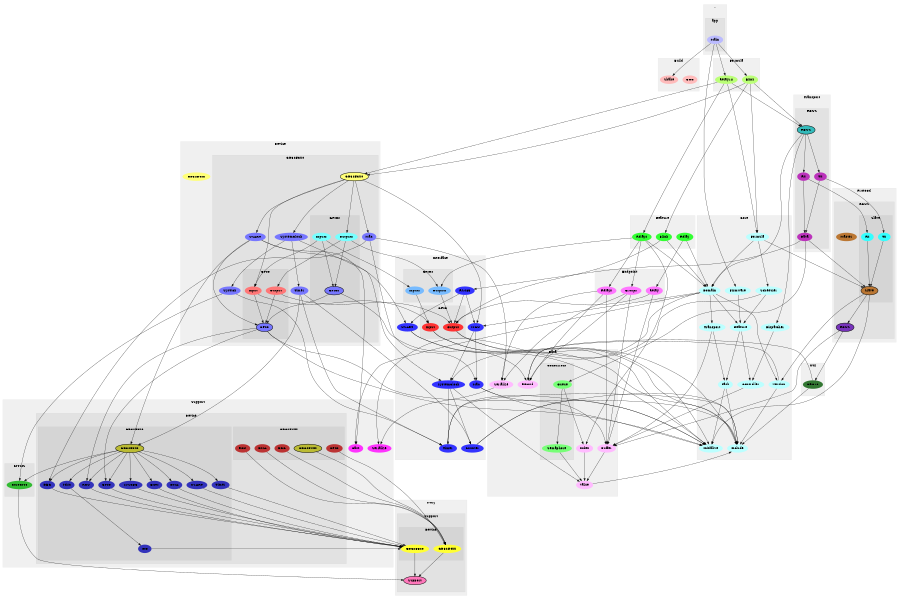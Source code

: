 digraph G {
size="6,4";
ratio="fill";
subgraph cluster_0 {
label=".";
color="#0000000F";
style="filled";
subgraph cluster_1 {
label="app";
color="#0000000F";
style="filled";
u0[label="Main",style="filled",fillcolor="#bbbbff",penwidth="0"];

}

}
subgraph cluster_2 {
label="Build";
color="#0000000F";
style="filled";
u3[label="GCC",style="filled",fillcolor="#ffbbbb",penwidth="0"];
u4[label="Shake",style="filled",fillcolor="#ffbbbb",penwidth="0"];

}
subgraph cluster_3 {
label="Core";
color="#0000000F";
style="filled";
u5[label="Include",style="filled",fillcolor="#bbffff",penwidth="0"];
u6[label="Scheduler",style="filled",fillcolor="#bbffff",penwidth="0"];
u7[label="Firmware",style="filled",fillcolor="#bbffff",penwidth="0"];
u8[label="Initialize",style="filled",fillcolor="#bbffff",penwidth="0"];
u9[label="Transport",style="filled",fillcolor="#bbffff",penwidth="0"];
u10[label="Formula",style="filled",fillcolor="#bbffff",penwidth="0"];
u11[label="Domain",style="filled",fillcolor="#bbffff",penwidth="0"];
u12[label="Version",style="filled",fillcolor="#bbffff",penwidth="0"];
u13[label="Controller",style="filled",fillcolor="#bbffff",penwidth="0"];
u14[label="Task",style="filled",fillcolor="#bbffff",penwidth="0"];
u15[label="Dispatcher",style="filled",fillcolor="#bbffff",penwidth="0"];
u16[label="Feature",style="filled",fillcolor="#bbffff",penwidth="0"];

}
subgraph cluster_4 {
label="Data";
color="#0000000F";
style="filled";
u17[label="Record",style="filled",fillcolor="#ffbbff",penwidth="0"];
u18[label="Buffer",style="filled",fillcolor="#ffbbff",penwidth="0"];
u19[label="Value",style="filled",fillcolor="#ffbbff",penwidth="0"];
u20[label="Index",style="filled",fillcolor="#ffbbff",penwidth="0"];
u23[label="Serialize",style="filled",fillcolor="#ffbbff",penwidth="0"];
subgraph cluster_5 {
label="Concurrent";
color="#0000000F";
style="filled";
u21[label="Queue",style="filled",fillcolor="#77ff77",penwidth="0"];
u22[label="Semaphore",style="filled",fillcolor="#77ff77",penwidth="0"];

}

}
subgraph cluster_6 {
label="Device";
color="#0000000F";
style="filled";
u24[label="GD32F4xx",style="filled",fillcolor="#ffff77",penwidth="0"];
subgraph cluster_7 {
label="GD32F3x0";
color="#0000000F";
style="filled";
u36[label="GD32F3x0",style="filled,bold",fillcolor="#ffff77"];
u26[label="Mac",style="filled",fillcolor="#7777ff",penwidth="0"];
u30[label="SysTick",style="filled",fillcolor="#7777ff",penwidth="0"];
u31[label="SystemClock",style="filled",fillcolor="#7777ff",penwidth="0"];
u34[label="USART",style="filled",fillcolor="#7777ff",penwidth="0"];
u35[label="Timer",style="filled",fillcolor="#7777ff",penwidth="0"];
subgraph cluster_8 {
label="GPIO";
color="#0000000F";
style="filled";
u25[label="GPIO",style="filled,bold",fillcolor="#7777ff"];
u32[label="Input",style="filled",fillcolor="#ff7777",penwidth="0"];
u33[label="Output",style="filled",fillcolor="#ff7777",penwidth="0"];

}
subgraph cluster_9 {
label="GPIOs";
color="#0000000F";
style="filled";
u29[label="GPIOs",style="filled,bold",fillcolor="#7777ff"];
u27[label="Inputs",style="filled",fillcolor="#77ffff",penwidth="0"];
u28[label="Outputs",style="filled",fillcolor="#77ffff",penwidth="0"];

}

}

}
subgraph cluster_10 {
label="Endpoint";
color="#0000000F";
style="filled";
u37[label="Relay",style="filled",fillcolor="#ff77ff",penwidth="0"];
u38[label="Groups",style="filled",fillcolor="#ff77ff",penwidth="0"];
u39[label="Relays",style="filled",fillcolor="#ff77ff",penwidth="0"];

}
subgraph cluster_11 {
label="Feature";
color="#0000000F";
style="filled";
u40[label="Relay",style="filled",fillcolor="#33ff33",penwidth="0"];
u41[label="Relays",style="filled",fillcolor="#33ff33",penwidth="0"];
u42[label="Blink",style="filled",fillcolor="#33ff33",penwidth="0"];

}
subgraph cluster_12 {
label="Formula";
color="#0000000F";
style="filled";
u1[label="Relay12",style="filled",fillcolor="#bbff77",penwidth="0"];
u2[label="Blink",style="filled",fillcolor="#bbff77",penwidth="0"];

}
subgraph cluster_13 {
label="Interface";
color="#0000000F";
style="filled";
u43[label="MCU",style="filled",fillcolor="#3333ff",penwidth="0"];
u44[label="Mac",style="filled",fillcolor="#3333ff",penwidth="0"];
u45[label="Counter",style="filled",fillcolor="#3333ff",penwidth="0"];
u48[label="RS485",style="filled",fillcolor="#3333ff",penwidth="0"];
u49[label="SystemClock",style="filled",fillcolor="#3333ff",penwidth="0"];
u52[label="USART",style="filled",fillcolor="#3333ff",penwidth="0"];
u53[label="Timer",style="filled",fillcolor="#3333ff",penwidth="0"];
subgraph cluster_14 {
label="GPIO";
color="#0000000F";
style="filled";
u50[label="Input",style="filled",fillcolor="#ff3333",penwidth="0"];
u51[label="Output",style="filled",fillcolor="#ff3333",penwidth="0"];

}
subgraph cluster_15 {
label="GPIOs";
color="#0000000F";
style="filled";
u46[label="Inputs",style="filled",fillcolor="#77bbff",penwidth="0"];
u47[label="Outputs",style="filled",fillcolor="#77bbff",penwidth="0"];

}

}
subgraph cluster_16 {
label="Ivory";
color="#0000000F";
style="filled";
subgraph cluster_17 {
label="Support";
color="#0000000F";
style="filled";
u56[label="Support",style="filled,bold",fillcolor="#ff77bb"];
subgraph cluster_18 {
label="Device";
color="#0000000F";
style="filled";
u54[label="GD32F4xx",style="filled",fillcolor="#ffff33",penwidth="0"];
u55[label="GD32F3x0",style="filled",fillcolor="#ffff33",penwidth="0"];

}

}

}
subgraph cluster_19 {
label="Protocol";
color="#0000000F";
style="filled";
subgraph cluster_20 {
label="RBUS";
color="#0000000F";
style="filled";
u61[label="RBUS",style="filled,bold",fillcolor="#7733bb"];
u58[label="Master",style="filled",fillcolor="#bb7733",penwidth="0"];
subgraph cluster_21 {
label="Slave";
color="#0000000F";
style="filled";
u57[label="Slave",style="filled,bold",fillcolor="#bb7733"];
u59[label="Tx",style="filled",fillcolor="#33ffff",penwidth="0"];
u60[label="Rx",style="filled",fillcolor="#33ffff",penwidth="0"];

}

}

}
subgraph cluster_22 {
label="Support";
color="#0000000F";
style="filled";
u63[label="Cast",style="filled",fillcolor="#ff33ff",penwidth="0"];
u64[label="Serialize",style="filled",fillcolor="#ff33ff",penwidth="0"];
subgraph cluster_23 {
label="CMSIS";
color="#0000000F";
style="filled";
u62[label="CoreCM4",style="filled",fillcolor="#33bb33",penwidth="0"];

}
subgraph cluster_24 {
label="Device";
color="#0000000F";
style="filled";
subgraph cluster_25 {
label="GD32F3x0";
color="#0000000F";
style="filled";
u80[label="GD32F3x0",style="filled,bold",fillcolor="#bbbb33"];
u70[label="GPIO",style="filled",fillcolor="#3333bb",penwidth="0"];
u71[label="SYSCFG",style="filled",fillcolor="#3333bb",penwidth="0"];
u72[label="RCU",style="filled",fillcolor="#3333bb",penwidth="0"];
u73[label="EXTI",style="filled",fillcolor="#3333bb",penwidth="0"];
u74[label="Misc",style="filled",fillcolor="#3333bb",penwidth="0"];
u75[label="IRQ",style="filled",fillcolor="#3333bb",penwidth="0"];
u76[label="DMA",style="filled",fillcolor="#3333bb",penwidth="0"];
u77[label="USART",style="filled",fillcolor="#3333bb",penwidth="0"];
u78[label="Timer",style="filled",fillcolor="#3333bb",penwidth="0"];
u79[label="DBG",style="filled",fillcolor="#3333bb",penwidth="0"];

}
subgraph cluster_26 {
label="GD32F4xx";
color="#0000000F";
style="filled";
u65[label="GD32F4xx",style="filled,bold",fillcolor="#bbbb33"];
u66[label="GPIO",style="filled",fillcolor="#bb3333",penwidth="0"];
u67[label="RCU",style="filled",fillcolor="#bb3333",penwidth="0"];
u68[label="DMA",style="filled",fillcolor="#bb3333",penwidth="0"];
u69[label="DBG",style="filled",fillcolor="#bb3333",penwidth="0"];

}

}

}
subgraph cluster_27 {
label="Transport";
color="#0000000F";
style="filled";
subgraph cluster_28 {
label="RBUS";
color="#0000000F";
style="filled";
u84[label="RBUS",style="filled,bold",fillcolor="#33bbbb"];
u81[label="Data",style="filled",fillcolor="#bb33bb",penwidth="0"];
u82[label="Tx",style="filled",fillcolor="#bb33bb",penwidth="0"];
u83[label="Rx",style="filled",fillcolor="#bb33bb",penwidth="0"];

}

}
subgraph cluster_29 {
label="Util";
color="#0000000F";
style="filled";
u85[label="CRC16",style="filled",fillcolor="#337733",penwidth="0"];

}
u0 -> u1;
u0 -> u2;
u0 -> u4;
u0 -> u7;
u1 -> u10;
u1 -> u36;
u1 -> u41;
u1 -> u84;
u2 -> u10;
u2 -> u36;
u2 -> u42;
u2 -> u84;
u6 -> u16;
u6 -> u49;
u7 -> u16;
u9 -> u14;
u9 -> u18;
u10 -> u6;
u10 -> u11;
u10 -> u57;
u11 -> u9;
u11 -> u12;
u11 -> u16;
u11 -> u43;
u11 -> u63;
u11 -> u64;
u12 -> u5;
u12 -> u17;
u13 -> u18;
u14 -> u5;
u14 -> u8;
u15 -> u13;
u16 -> u13;
u16 -> u14;
u18 -> u19;
u19 -> u5;
u20 -> u19;
u21 -> u20;
u21 -> u22;
u22 -> u19;
u23 -> u64;
u25 -> u5;
u25 -> u8;
u25 -> u70;
u25 -> u72;
u26 -> u23;
u26 -> u44;
u26 -> u79;
u27 -> u29;
u27 -> u32;
u27 -> u46;
u28 -> u29;
u28 -> u33;
u28 -> u47;
u29 -> u17;
u29 -> u25;
u30 -> u53;
u30 -> u62;
u31 -> u30;
u31 -> u35;
u31 -> u49;
u32 -> u25;
u32 -> u50;
u33 -> u25;
u33 -> u51;
u34 -> u25;
u34 -> u52;
u34 -> u63;
u34 -> u80;
u35 -> u45;
u35 -> u53;
u35 -> u80;
u36 -> u26;
u36 -> u28;
u36 -> u31;
u36 -> u32;
u36 -> u34;
u36 -> u43;
u37 -> u18;
u37 -> u51;
u38 -> u17;
u38 -> u18;
u38 -> u23;
u39 -> u17;
u39 -> u18;
u39 -> u23;
u40 -> u11;
u40 -> u37;
u41 -> u11;
u41 -> u20;
u41 -> u38;
u41 -> u39;
u41 -> u47;
u42 -> u11;
u42 -> u51;
u43 -> u44;
u43 -> u49;
u44 -> u8;
u44 -> u18;
u45 -> u5;
u45 -> u8;
u46 -> u50;
u47 -> u51;
u48 -> u43;
u48 -> u51;
u48 -> u52;
u49 -> u19;
u49 -> u45;
u49 -> u53;
u50 -> u5;
u50 -> u8;
u51 -> u5;
u51 -> u8;
u52 -> u5;
u52 -> u8;
u53 -> u5;
u53 -> u8;
u54 -> u56;
u55 -> u56;
u57 -> u8;
u57 -> u12;
u57 -> u61;
u59 -> u57;
u60 -> u57;
u61 -> u18;
u61 -> u85;
u62 -> u56;
u65 -> u54;
u66 -> u54;
u67 -> u54;
u68 -> u54;
u69 -> u54;
u70 -> u55;
u71 -> u55;
u72 -> u55;
u73 -> u55;
u74 -> u75;
u75 -> u55;
u76 -> u55;
u77 -> u55;
u78 -> u55;
u79 -> u55;
u80 -> u62;
u80 -> u70;
u80 -> u71;
u80 -> u72;
u80 -> u73;
u80 -> u74;
u80 -> u76;
u80 -> u77;
u80 -> u78;
u80 -> u79;
u81 -> u21;
u81 -> u48;
u81 -> u57;
u82 -> u59;
u82 -> u81;
u83 -> u60;
u83 -> u81;
u84 -> u11;
u84 -> u15;
u84 -> u82;
u84 -> u83;
u85 -> u5;
u85 -> u17;

}
